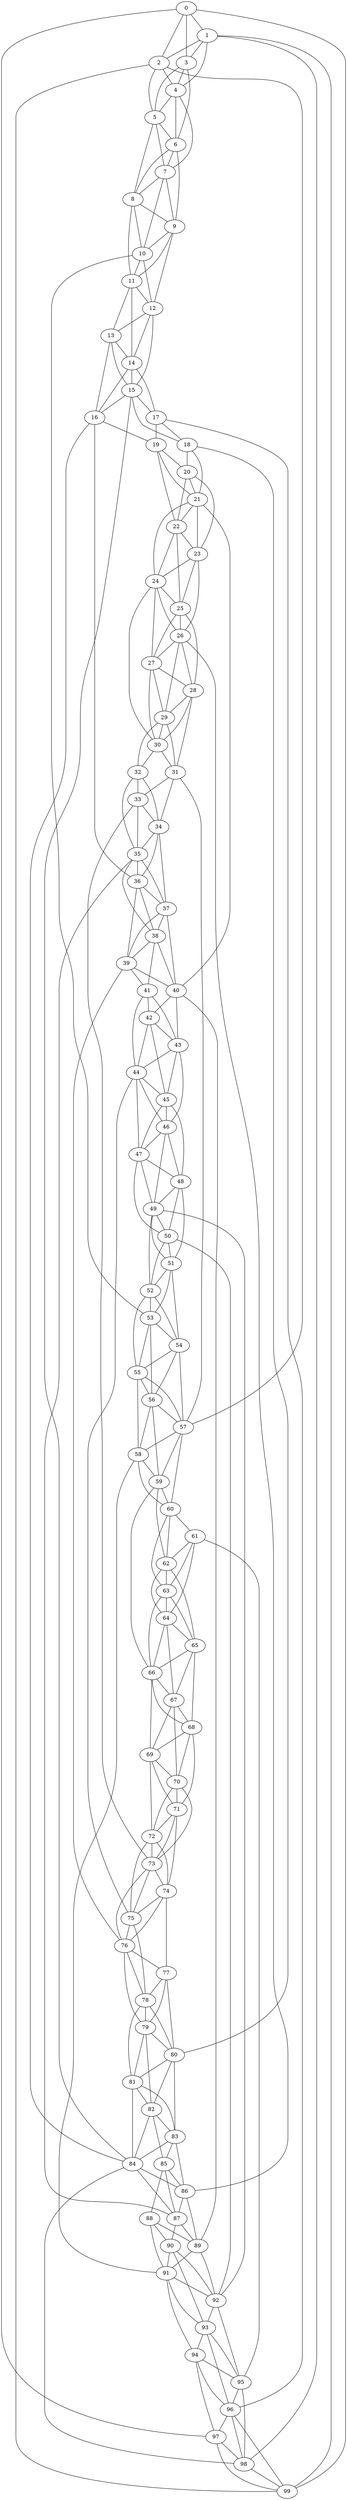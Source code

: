 strict graph "watts_strogatz_graph(100,6,0.1)" {
0;
1;
2;
3;
4;
5;
6;
7;
8;
9;
10;
11;
12;
13;
14;
15;
16;
17;
18;
19;
20;
21;
22;
23;
24;
25;
26;
27;
28;
29;
30;
31;
32;
33;
34;
35;
36;
37;
38;
39;
40;
41;
42;
43;
44;
45;
46;
47;
48;
49;
50;
51;
52;
53;
54;
55;
56;
57;
58;
59;
60;
61;
62;
63;
64;
65;
66;
67;
68;
69;
70;
71;
72;
73;
74;
75;
76;
77;
78;
79;
80;
81;
82;
83;
84;
85;
86;
87;
88;
89;
90;
91;
92;
93;
94;
95;
96;
97;
98;
99;
0 -- 1  [is_available=True, prob="0.739425190524"];
0 -- 2  [is_available=True, prob="1.0"];
0 -- 3  [is_available=True, prob="0.0968637500681"];
0 -- 97  [is_available=True, prob="0.017341114053"];
0 -- 99  [is_available=True, prob="1.0"];
1 -- 2  [is_available=True, prob="0.666799036051"];
1 -- 99  [is_available=True, prob="1.0"];
1 -- 4  [is_available=True, prob="1.0"];
1 -- 98  [is_available=True, prob="0.378811027633"];
1 -- 3  [is_available=True, prob="1.0"];
2 -- 4  [is_available=True, prob="0.505730909854"];
2 -- 5  [is_available=True, prob="0.599047257698"];
2 -- 99  [is_available=True, prob="1.0"];
2 -- 57  [is_available=True, prob="0.439141601331"];
3 -- 4  [is_available=True, prob="0.837084429364"];
3 -- 5  [is_available=True, prob="0.100201747067"];
3 -- 6  [is_available=True, prob="1.0"];
4 -- 5  [is_available=True, prob="0.561366459067"];
4 -- 6  [is_available=True, prob="0.611418513863"];
4 -- 7  [is_available=True, prob="0.762509484436"];
5 -- 6  [is_available=True, prob="0.837951154136"];
5 -- 7  [is_available=True, prob="1.0"];
5 -- 8  [is_available=True, prob="0.104607605917"];
6 -- 7  [is_available=True, prob="1.0"];
6 -- 8  [is_available=True, prob="0.775564748314"];
6 -- 9  [is_available=True, prob="0.720279857588"];
7 -- 8  [is_available=True, prob="0.251530237333"];
7 -- 9  [is_available=True, prob="0.454214775168"];
7 -- 10  [is_available=True, prob="0.584314955451"];
8 -- 9  [is_available=True, prob="1.0"];
8 -- 10  [is_available=True, prob="0.88574595206"];
8 -- 11  [is_available=True, prob="1.0"];
9 -- 10  [is_available=True, prob="0.79594652444"];
9 -- 11  [is_available=True, prob="0.108417756674"];
9 -- 12  [is_available=True, prob="0.216936316657"];
10 -- 11  [is_available=True, prob="0.455734755915"];
10 -- 12  [is_available=True, prob="1.0"];
10 -- 53  [is_available=True, prob="0.620643420751"];
11 -- 12  [is_available=True, prob="0.223236210798"];
11 -- 13  [is_available=True, prob="0.997967581518"];
11 -- 14  [is_available=True, prob="1.0"];
12 -- 13  [is_available=True, prob="1.0"];
12 -- 14  [is_available=True, prob="1.0"];
12 -- 15  [is_available=True, prob="1.0"];
13 -- 14  [is_available=True, prob="1.0"];
13 -- 15  [is_available=True, prob="0.662690146702"];
13 -- 16  [is_available=True, prob="0.177283928484"];
14 -- 15  [is_available=True, prob="0.666851776645"];
14 -- 16  [is_available=True, prob="1.0"];
14 -- 17  [is_available=True, prob="0.828698846367"];
15 -- 16  [is_available=True, prob="1.0"];
15 -- 17  [is_available=True, prob="0.146514289982"];
15 -- 18  [is_available=True, prob="0.347056346482"];
15 -- 84  [is_available=True, prob="0.129326336844"];
16 -- 36  [is_available=True, prob="0.969707632037"];
16 -- 19  [is_available=True, prob="0.735744884331"];
16 -- 84  [is_available=True, prob="0.0426806672076"];
17 -- 96  [is_available=True, prob="1.0"];
17 -- 18  [is_available=True, prob="0.819345722338"];
17 -- 19  [is_available=True, prob="0.785089164345"];
18 -- 80  [is_available=True, prob="0.139480309337"];
18 -- 20  [is_available=True, prob="1.0"];
18 -- 21  [is_available=True, prob="1.0"];
19 -- 20  [is_available=True, prob="0.46341434863"];
19 -- 21  [is_available=True, prob="0.116414082589"];
19 -- 22  [is_available=True, prob="0.957340784189"];
20 -- 21  [is_available=True, prob="0.986641449211"];
20 -- 22  [is_available=True, prob="0.840119104616"];
20 -- 23  [is_available=True, prob="0.657926918648"];
21 -- 40  [is_available=True, prob="1.0"];
21 -- 22  [is_available=True, prob="0.792159688878"];
21 -- 23  [is_available=True, prob="0.120755439527"];
21 -- 24  [is_available=True, prob="1.0"];
22 -- 23  [is_available=True, prob="0.212363363502"];
22 -- 24  [is_available=True, prob="0.438474112947"];
22 -- 25  [is_available=True, prob="0.16548324204"];
23 -- 24  [is_available=True, prob="0.150534579794"];
23 -- 25  [is_available=True, prob="1.0"];
23 -- 26  [is_available=True, prob="0.548375200444"];
24 -- 25  [is_available=True, prob="0.10289510121"];
24 -- 26  [is_available=True, prob="0.0440421796969"];
24 -- 27  [is_available=True, prob="0.499246788512"];
24 -- 30  [is_available=True, prob="0.827182148611"];
25 -- 26  [is_available=True, prob="0.487810370319"];
25 -- 27  [is_available=True, prob="0.961763306669"];
25 -- 28  [is_available=True, prob="1.0"];
26 -- 86  [is_available=True, prob="0.657523653447"];
26 -- 27  [is_available=True, prob="0.779679271006"];
26 -- 28  [is_available=True, prob="0.651490125285"];
26 -- 29  [is_available=True, prob="0.98920946881"];
27 -- 28  [is_available=True, prob="0.644290981221"];
27 -- 29  [is_available=True, prob="1.0"];
27 -- 30  [is_available=True, prob="0.89380905477"];
28 -- 29  [is_available=True, prob="1.0"];
28 -- 30  [is_available=True, prob="0.508711335408"];
28 -- 31  [is_available=True, prob="1.0"];
29 -- 32  [is_available=True, prob="0.636562305115"];
29 -- 30  [is_available=True, prob="0.0881414867739"];
29 -- 31  [is_available=True, prob="0.718658505995"];
30 -- 32  [is_available=True, prob="1.0"];
30 -- 31  [is_available=True, prob="1.0"];
31 -- 33  [is_available=True, prob="1.0"];
31 -- 34  [is_available=True, prob="1.0"];
31 -- 57  [is_available=True, prob="1.0"];
32 -- 33  [is_available=True, prob="0.139949087822"];
32 -- 34  [is_available=True, prob="1.0"];
32 -- 35  [is_available=True, prob="1.0"];
33 -- 34  [is_available=True, prob="0.112114482716"];
33 -- 35  [is_available=True, prob="0.443344902905"];
33 -- 73  [is_available=True, prob="1.0"];
34 -- 35  [is_available=True, prob="1.0"];
34 -- 36  [is_available=True, prob="0.848297815753"];
34 -- 37  [is_available=True, prob="0.0345882711172"];
35 -- 36  [is_available=True, prob="1.0"];
35 -- 37  [is_available=True, prob="0.217032332303"];
35 -- 38  [is_available=True, prob="1.0"];
35 -- 87  [is_available=True, prob="0.806609150509"];
36 -- 37  [is_available=True, prob="0.509777135172"];
36 -- 38  [is_available=True, prob="0.468832554817"];
36 -- 39  [is_available=True, prob="1.0"];
37 -- 38  [is_available=True, prob="0.0292173058999"];
37 -- 39  [is_available=True, prob="1.0"];
37 -- 40  [is_available=True, prob="0.085658062923"];
38 -- 39  [is_available=True, prob="0.370732760452"];
38 -- 40  [is_available=True, prob="0.382624681886"];
38 -- 41  [is_available=True, prob="1.0"];
39 -- 40  [is_available=True, prob="0.599184047554"];
39 -- 41  [is_available=True, prob="0.484705004067"];
39 -- 76  [is_available=True, prob="1.0"];
40 -- 42  [is_available=True, prob="1.0"];
40 -- 43  [is_available=True, prob="0.0344340123645"];
40 -- 89  [is_available=True, prob="0.933159315119"];
41 -- 42  [is_available=True, prob="0.561666521751"];
41 -- 43  [is_available=True, prob="0.154691827704"];
41 -- 44  [is_available=True, prob="0.619974239245"];
42 -- 43  [is_available=True, prob="1.0"];
42 -- 44  [is_available=True, prob="1.0"];
42 -- 45  [is_available=True, prob="0.0413025641209"];
43 -- 44  [is_available=True, prob="0.495251124689"];
43 -- 45  [is_available=True, prob="0.109924070619"];
43 -- 46  [is_available=True, prob="0.921065154935"];
44 -- 75  [is_available=True, prob="0.611003606196"];
44 -- 45  [is_available=True, prob="0.483798424303"];
44 -- 46  [is_available=True, prob="0.497699939454"];
44 -- 47  [is_available=True, prob="0.773892390548"];
45 -- 46  [is_available=True, prob="0.718709272313"];
45 -- 47  [is_available=True, prob="0.555715503094"];
45 -- 48  [is_available=True, prob="1.0"];
46 -- 47  [is_available=True, prob="1.0"];
46 -- 48  [is_available=True, prob="0.505010521844"];
46 -- 49  [is_available=True, prob="0.606613386638"];
47 -- 48  [is_available=True, prob="0.892561026755"];
47 -- 49  [is_available=True, prob="0.588641902336"];
47 -- 50  [is_available=True, prob="0.946163316663"];
48 -- 49  [is_available=True, prob="0.685029645369"];
48 -- 50  [is_available=True, prob="1.0"];
48 -- 51  [is_available=True, prob="1.0"];
49 -- 50  [is_available=True, prob="0.66613454589"];
49 -- 51  [is_available=True, prob="0.247633960618"];
49 -- 52  [is_available=True, prob="0.886729708201"];
49 -- 92  [is_available=True, prob="1.0"];
50 -- 51  [is_available=True, prob="0.884689718758"];
50 -- 52  [is_available=True, prob="0.186831143345"];
50 -- 92  [is_available=True, prob="0.00505251305249"];
51 -- 52  [is_available=True, prob="0.7465446051"];
51 -- 53  [is_available=True, prob="0.0910089797082"];
51 -- 54  [is_available=True, prob="1.0"];
52 -- 53  [is_available=True, prob="1.0"];
52 -- 54  [is_available=True, prob="1.0"];
52 -- 55  [is_available=True, prob="0.452372026772"];
53 -- 54  [is_available=True, prob="1.0"];
53 -- 55  [is_available=True, prob="0.753220960018"];
53 -- 56  [is_available=True, prob="0.610009593842"];
54 -- 55  [is_available=True, prob="1.0"];
54 -- 56  [is_available=True, prob="0.18248062435"];
54 -- 57  [is_available=True, prob="0.233111637468"];
55 -- 56  [is_available=True, prob="1.0"];
55 -- 57  [is_available=True, prob="1.0"];
55 -- 58  [is_available=True, prob="1.0"];
56 -- 57  [is_available=True, prob="0.0785013101915"];
56 -- 58  [is_available=True, prob="0.933832311126"];
56 -- 59  [is_available=True, prob="0.890184645975"];
57 -- 58  [is_available=True, prob="0.375158152672"];
57 -- 59  [is_available=True, prob="0.312284682755"];
57 -- 60  [is_available=True, prob="0.671642213045"];
58 -- 91  [is_available=True, prob="0.0791405037187"];
58 -- 59  [is_available=True, prob="0.676313556921"];
58 -- 60  [is_available=True, prob="0.125506789111"];
59 -- 66  [is_available=True, prob="1.0"];
59 -- 60  [is_available=True, prob="0.642209402137"];
59 -- 62  [is_available=True, prob="0.962719468195"];
60 -- 61  [is_available=True, prob="0.135174922014"];
60 -- 62  [is_available=True, prob="0.402995623689"];
60 -- 63  [is_available=True, prob="0.0937252919584"];
61 -- 64  [is_available=True, prob="0.0420259830412"];
61 -- 95  [is_available=True, prob="0.29491835148"];
61 -- 62  [is_available=True, prob="1.0"];
61 -- 63  [is_available=True, prob="0.66097096734"];
62 -- 64  [is_available=True, prob="0.725971730598"];
62 -- 65  [is_available=True, prob="0.370439862724"];
62 -- 63  [is_available=True, prob="0.809176033391"];
63 -- 64  [is_available=True, prob="1.0"];
63 -- 65  [is_available=True, prob="0.372483769085"];
63 -- 66  [is_available=True, prob="1.0"];
64 -- 65  [is_available=True, prob="1.0"];
64 -- 66  [is_available=True, prob="0.6756065523"];
64 -- 67  [is_available=True, prob="0.549929224946"];
65 -- 66  [is_available=True, prob="1.0"];
65 -- 67  [is_available=True, prob="0.0934049075478"];
65 -- 68  [is_available=True, prob="0.91065647592"];
66 -- 67  [is_available=True, prob="1.0"];
66 -- 68  [is_available=True, prob="0.812910221951"];
66 -- 69  [is_available=True, prob="0.570786674513"];
67 -- 68  [is_available=True, prob="0.14766564465"];
67 -- 69  [is_available=True, prob="0.744145590824"];
67 -- 70  [is_available=True, prob="1.0"];
68 -- 69  [is_available=True, prob="0.918059374049"];
68 -- 70  [is_available=True, prob="0.540268618961"];
68 -- 71  [is_available=True, prob="0.635780235318"];
69 -- 70  [is_available=True, prob="0.0449964563592"];
69 -- 71  [is_available=True, prob="0.283424176472"];
69 -- 72  [is_available=True, prob="0.613257098745"];
70 -- 71  [is_available=True, prob="0.760032997247"];
70 -- 72  [is_available=True, prob="0.623898073293"];
70 -- 73  [is_available=True, prob="0.377189744037"];
71 -- 72  [is_available=True, prob="0.391099297937"];
71 -- 73  [is_available=True, prob="0.667162300884"];
71 -- 74  [is_available=True, prob="1.0"];
72 -- 73  [is_available=True, prob="0.486140832919"];
72 -- 74  [is_available=True, prob="0.23887553964"];
72 -- 75  [is_available=True, prob="0.19723481506"];
73 -- 74  [is_available=True, prob="1.0"];
73 -- 75  [is_available=True, prob="0.803447105627"];
73 -- 76  [is_available=True, prob="0.183567067648"];
74 -- 75  [is_available=True, prob="0.930190370115"];
74 -- 76  [is_available=True, prob="1.0"];
74 -- 77  [is_available=True, prob="0.853494349268"];
75 -- 76  [is_available=True, prob="1.0"];
75 -- 78  [is_available=True, prob="1.0"];
76 -- 77  [is_available=True, prob="0.971127942625"];
76 -- 78  [is_available=True, prob="0.841559984966"];
76 -- 79  [is_available=True, prob="0.340761218408"];
77 -- 78  [is_available=True, prob="0.21839271684"];
77 -- 79  [is_available=True, prob="1.0"];
77 -- 80  [is_available=True, prob="0.553789445906"];
78 -- 79  [is_available=True, prob="1.0"];
78 -- 80  [is_available=True, prob="0.109150295018"];
78 -- 81  [is_available=True, prob="0.952118818156"];
79 -- 80  [is_available=True, prob="1.0"];
79 -- 81  [is_available=True, prob="0.197894589961"];
79 -- 82  [is_available=True, prob="0.213520666703"];
80 -- 81  [is_available=True, prob="0.305850285649"];
80 -- 82  [is_available=True, prob="0.993413522095"];
80 -- 83  [is_available=True, prob="0.348886694013"];
81 -- 82  [is_available=True, prob="1.0"];
81 -- 83  [is_available=True, prob="0.940940646456"];
81 -- 84  [is_available=True, prob="1.0"];
82 -- 83  [is_available=True, prob="0.316326374482"];
82 -- 84  [is_available=True, prob="0.121507310865"];
82 -- 85  [is_available=True, prob="0.472182632215"];
83 -- 84  [is_available=True, prob="1.0"];
83 -- 85  [is_available=True, prob="0.487364118316"];
83 -- 86  [is_available=True, prob="0.556436653364"];
84 -- 98  [is_available=True, prob="0.357687032117"];
84 -- 86  [is_available=True, prob="1.0"];
84 -- 87  [is_available=True, prob="1.0"];
85 -- 86  [is_available=True, prob="1.0"];
85 -- 87  [is_available=True, prob="0.238730129205"];
85 -- 88  [is_available=True, prob="0.399741120715"];
86 -- 87  [is_available=True, prob="1.0"];
86 -- 89  [is_available=True, prob="1.0"];
87 -- 89  [is_available=True, prob="0.839351834288"];
87 -- 90  [is_available=True, prob="1.0"];
88 -- 89  [is_available=True, prob="0.83807242085"];
88 -- 90  [is_available=True, prob="1.0"];
88 -- 91  [is_available=True, prob="1.0"];
89 -- 91  [is_available=True, prob="1.0"];
89 -- 92  [is_available=True, prob="0.243382237984"];
90 -- 91  [is_available=True, prob="0.217881536838"];
90 -- 92  [is_available=True, prob="0.0204021449484"];
90 -- 93  [is_available=True, prob="0.0820979565534"];
91 -- 92  [is_available=True, prob="0.00447133526072"];
91 -- 93  [is_available=True, prob="1.0"];
91 -- 94  [is_available=True, prob="0.866153124394"];
92 -- 93  [is_available=True, prob="0.438081640274"];
92 -- 95  [is_available=True, prob="0.980796402749"];
93 -- 96  [is_available=True, prob="0.209439418607"];
93 -- 94  [is_available=True, prob="0.785721706617"];
93 -- 95  [is_available=True, prob="0.401907902964"];
94 -- 96  [is_available=True, prob="0.224608370138"];
94 -- 97  [is_available=True, prob="0.157639240942"];
94 -- 95  [is_available=True, prob="0.199291653789"];
95 -- 96  [is_available=True, prob="0.217115388776"];
95 -- 98  [is_available=True, prob="0.631789441171"];
96 -- 97  [is_available=True, prob="0.526437702571"];
96 -- 98  [is_available=True, prob="1.0"];
96 -- 99  [is_available=True, prob="1.0"];
97 -- 98  [is_available=True, prob="1.0"];
97 -- 99  [is_available=True, prob="0.195847641105"];
98 -- 99  [is_available=True, prob="1.0"];
}

